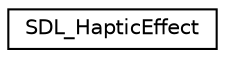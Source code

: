 digraph "Graphical Class Hierarchy"
{
 // LATEX_PDF_SIZE
  edge [fontname="Helvetica",fontsize="10",labelfontname="Helvetica",labelfontsize="10"];
  node [fontname="Helvetica",fontsize="10",shape=record];
  rankdir="LR";
  Node0 [label="SDL_HapticEffect",height=0.2,width=0.4,color="black", fillcolor="white", style="filled",URL="$unionSDL__HapticEffect.html",tooltip="The generic template for any haptic effect."];
}
